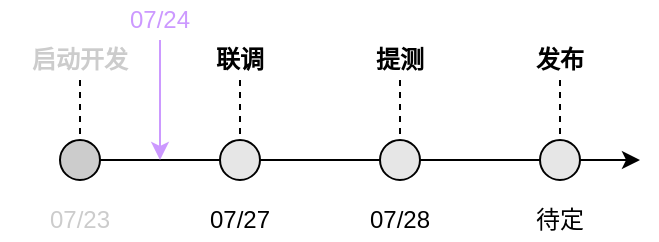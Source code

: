 <mxfile version="13.5.1" type="github">
  <diagram id="r_3J2hPPaOhBory180xc" name="Page-1">
    <mxGraphModel dx="981" dy="526" grid="1" gridSize="10" guides="1" tooltips="1" connect="1" arrows="1" fold="1" page="1" pageScale="1" pageWidth="827" pageHeight="1169" math="0" shadow="0">
      <root>
        <mxCell id="0" />
        <mxCell id="1" parent="0" />
        <mxCell id="swfayynsTHjRX9RD4E1M-2" value="" style="endArrow=classic;html=1;" parent="1" edge="1">
          <mxGeometry width="50" height="50" relative="1" as="geometry">
            <mxPoint x="120" y="320" as="sourcePoint" />
            <mxPoint x="400" y="320" as="targetPoint" />
          </mxGeometry>
        </mxCell>
        <mxCell id="p8VzjUUPuL4vtdeFjgNU-1" value="" style="ellipse;whiteSpace=wrap;html=1;aspect=fixed;fillColor=#CCCCCC;" vertex="1" parent="1">
          <mxGeometry x="110" y="310" width="20" height="20" as="geometry" />
        </mxCell>
        <mxCell id="p8VzjUUPuL4vtdeFjgNU-2" value="&lt;font color=&quot;#cccccc&quot;&gt;07/23&lt;/font&gt;" style="text;html=1;strokeColor=none;fillColor=none;align=center;verticalAlign=middle;whiteSpace=wrap;rounded=0;" vertex="1" parent="1">
          <mxGeometry x="80" y="340" width="80" height="20" as="geometry" />
        </mxCell>
        <mxCell id="p8VzjUUPuL4vtdeFjgNU-4" value="" style="endArrow=none;dashed=1;html=1;exitX=0.5;exitY=1;exitDx=0;exitDy=0;entryX=0.5;entryY=0;entryDx=0;entryDy=0;" edge="1" parent="1" source="p8VzjUUPuL4vtdeFjgNU-5" target="p8VzjUUPuL4vtdeFjgNU-1">
          <mxGeometry width="50" height="50" relative="1" as="geometry">
            <mxPoint x="120" y="360" as="sourcePoint" />
            <mxPoint x="190" y="410" as="targetPoint" />
          </mxGeometry>
        </mxCell>
        <mxCell id="p8VzjUUPuL4vtdeFjgNU-5" value="&lt;font color=&quot;#cccccc&quot;&gt;启动开发&lt;/font&gt;" style="text;html=1;strokeColor=none;fillColor=none;align=center;verticalAlign=middle;whiteSpace=wrap;rounded=0;fontStyle=1" vertex="1" parent="1">
          <mxGeometry x="80" y="260" width="80" height="20" as="geometry" />
        </mxCell>
        <mxCell id="p8VzjUUPuL4vtdeFjgNU-6" value="" style="ellipse;whiteSpace=wrap;html=1;aspect=fixed;fillColor=#E6E6E6;" vertex="1" parent="1">
          <mxGeometry x="190" y="310" width="20" height="20" as="geometry" />
        </mxCell>
        <mxCell id="p8VzjUUPuL4vtdeFjgNU-7" value="" style="endArrow=none;dashed=1;html=1;exitX=0.5;exitY=1;exitDx=0;exitDy=0;" edge="1" parent="1" source="p8VzjUUPuL4vtdeFjgNU-8">
          <mxGeometry width="50" height="50" relative="1" as="geometry">
            <mxPoint x="120" y="360" as="sourcePoint" />
            <mxPoint x="200" y="310" as="targetPoint" />
          </mxGeometry>
        </mxCell>
        <mxCell id="p8VzjUUPuL4vtdeFjgNU-8" value="联调" style="text;html=1;strokeColor=none;fillColor=none;align=center;verticalAlign=middle;whiteSpace=wrap;rounded=0;fontStyle=1" vertex="1" parent="1">
          <mxGeometry x="160" y="260" width="80" height="20" as="geometry" />
        </mxCell>
        <mxCell id="p8VzjUUPuL4vtdeFjgNU-9" value="07/27" style="text;html=1;strokeColor=none;fillColor=none;align=center;verticalAlign=middle;whiteSpace=wrap;rounded=0;" vertex="1" parent="1">
          <mxGeometry x="160" y="340" width="80" height="20" as="geometry" />
        </mxCell>
        <mxCell id="p8VzjUUPuL4vtdeFjgNU-10" value="07/28" style="text;html=1;strokeColor=none;fillColor=none;align=center;verticalAlign=middle;whiteSpace=wrap;rounded=0;" vertex="1" parent="1">
          <mxGeometry x="240" y="340" width="80" height="20" as="geometry" />
        </mxCell>
        <mxCell id="p8VzjUUPuL4vtdeFjgNU-11" value="" style="ellipse;whiteSpace=wrap;html=1;aspect=fixed;fillColor=#E6E6E6;" vertex="1" parent="1">
          <mxGeometry x="270" y="310" width="20" height="20" as="geometry" />
        </mxCell>
        <mxCell id="p8VzjUUPuL4vtdeFjgNU-12" value="提测" style="text;html=1;strokeColor=none;fillColor=none;align=center;verticalAlign=middle;whiteSpace=wrap;rounded=0;fontStyle=1" vertex="1" parent="1">
          <mxGeometry x="240" y="260" width="80" height="20" as="geometry" />
        </mxCell>
        <mxCell id="p8VzjUUPuL4vtdeFjgNU-13" value="" style="endArrow=none;dashed=1;html=1;exitX=0.5;exitY=1;exitDx=0;exitDy=0;" edge="1" parent="1" source="p8VzjUUPuL4vtdeFjgNU-12">
          <mxGeometry width="50" height="50" relative="1" as="geometry">
            <mxPoint x="120" y="360" as="sourcePoint" />
            <mxPoint x="280" y="310" as="targetPoint" />
          </mxGeometry>
        </mxCell>
        <mxCell id="p8VzjUUPuL4vtdeFjgNU-14" value="待定" style="text;html=1;strokeColor=none;fillColor=none;align=center;verticalAlign=middle;whiteSpace=wrap;rounded=0;" vertex="1" parent="1">
          <mxGeometry x="320" y="340" width="80" height="20" as="geometry" />
        </mxCell>
        <mxCell id="p8VzjUUPuL4vtdeFjgNU-15" value="" style="ellipse;whiteSpace=wrap;html=1;aspect=fixed;fillColor=#E6E6E6;" vertex="1" parent="1">
          <mxGeometry x="350" y="310" width="20" height="20" as="geometry" />
        </mxCell>
        <mxCell id="p8VzjUUPuL4vtdeFjgNU-16" value="发布" style="text;html=1;strokeColor=none;fillColor=none;align=center;verticalAlign=middle;whiteSpace=wrap;rounded=0;fontStyle=1" vertex="1" parent="1">
          <mxGeometry x="320" y="260" width="80" height="20" as="geometry" />
        </mxCell>
        <mxCell id="p8VzjUUPuL4vtdeFjgNU-17" value="" style="endArrow=none;dashed=1;html=1;exitX=0.5;exitY=1;exitDx=0;exitDy=0;entryX=0.5;entryY=0;entryDx=0;entryDy=0;" edge="1" parent="1" source="p8VzjUUPuL4vtdeFjgNU-16" target="p8VzjUUPuL4vtdeFjgNU-15">
          <mxGeometry width="50" height="50" relative="1" as="geometry">
            <mxPoint x="120" y="360" as="sourcePoint" />
            <mxPoint x="280" y="310" as="targetPoint" />
          </mxGeometry>
        </mxCell>
        <mxCell id="p8VzjUUPuL4vtdeFjgNU-18" value="" style="endArrow=classic;html=1;strokeColor=#CC99FF;exitX=0.5;exitY=1;exitDx=0;exitDy=0;" edge="1" parent="1" source="p8VzjUUPuL4vtdeFjgNU-19">
          <mxGeometry width="50" height="50" relative="1" as="geometry">
            <mxPoint x="160" y="240" as="sourcePoint" />
            <mxPoint x="160" y="320" as="targetPoint" />
          </mxGeometry>
        </mxCell>
        <mxCell id="p8VzjUUPuL4vtdeFjgNU-19" value="&lt;font style=&quot;font-weight: normal&quot; color=&quot;#cc99ff&quot;&gt;07/24&lt;/font&gt;" style="text;html=1;strokeColor=none;fillColor=none;align=center;verticalAlign=middle;whiteSpace=wrap;rounded=0;fontStyle=1" vertex="1" parent="1">
          <mxGeometry x="120" y="240" width="80" height="20" as="geometry" />
        </mxCell>
      </root>
    </mxGraphModel>
  </diagram>
</mxfile>
